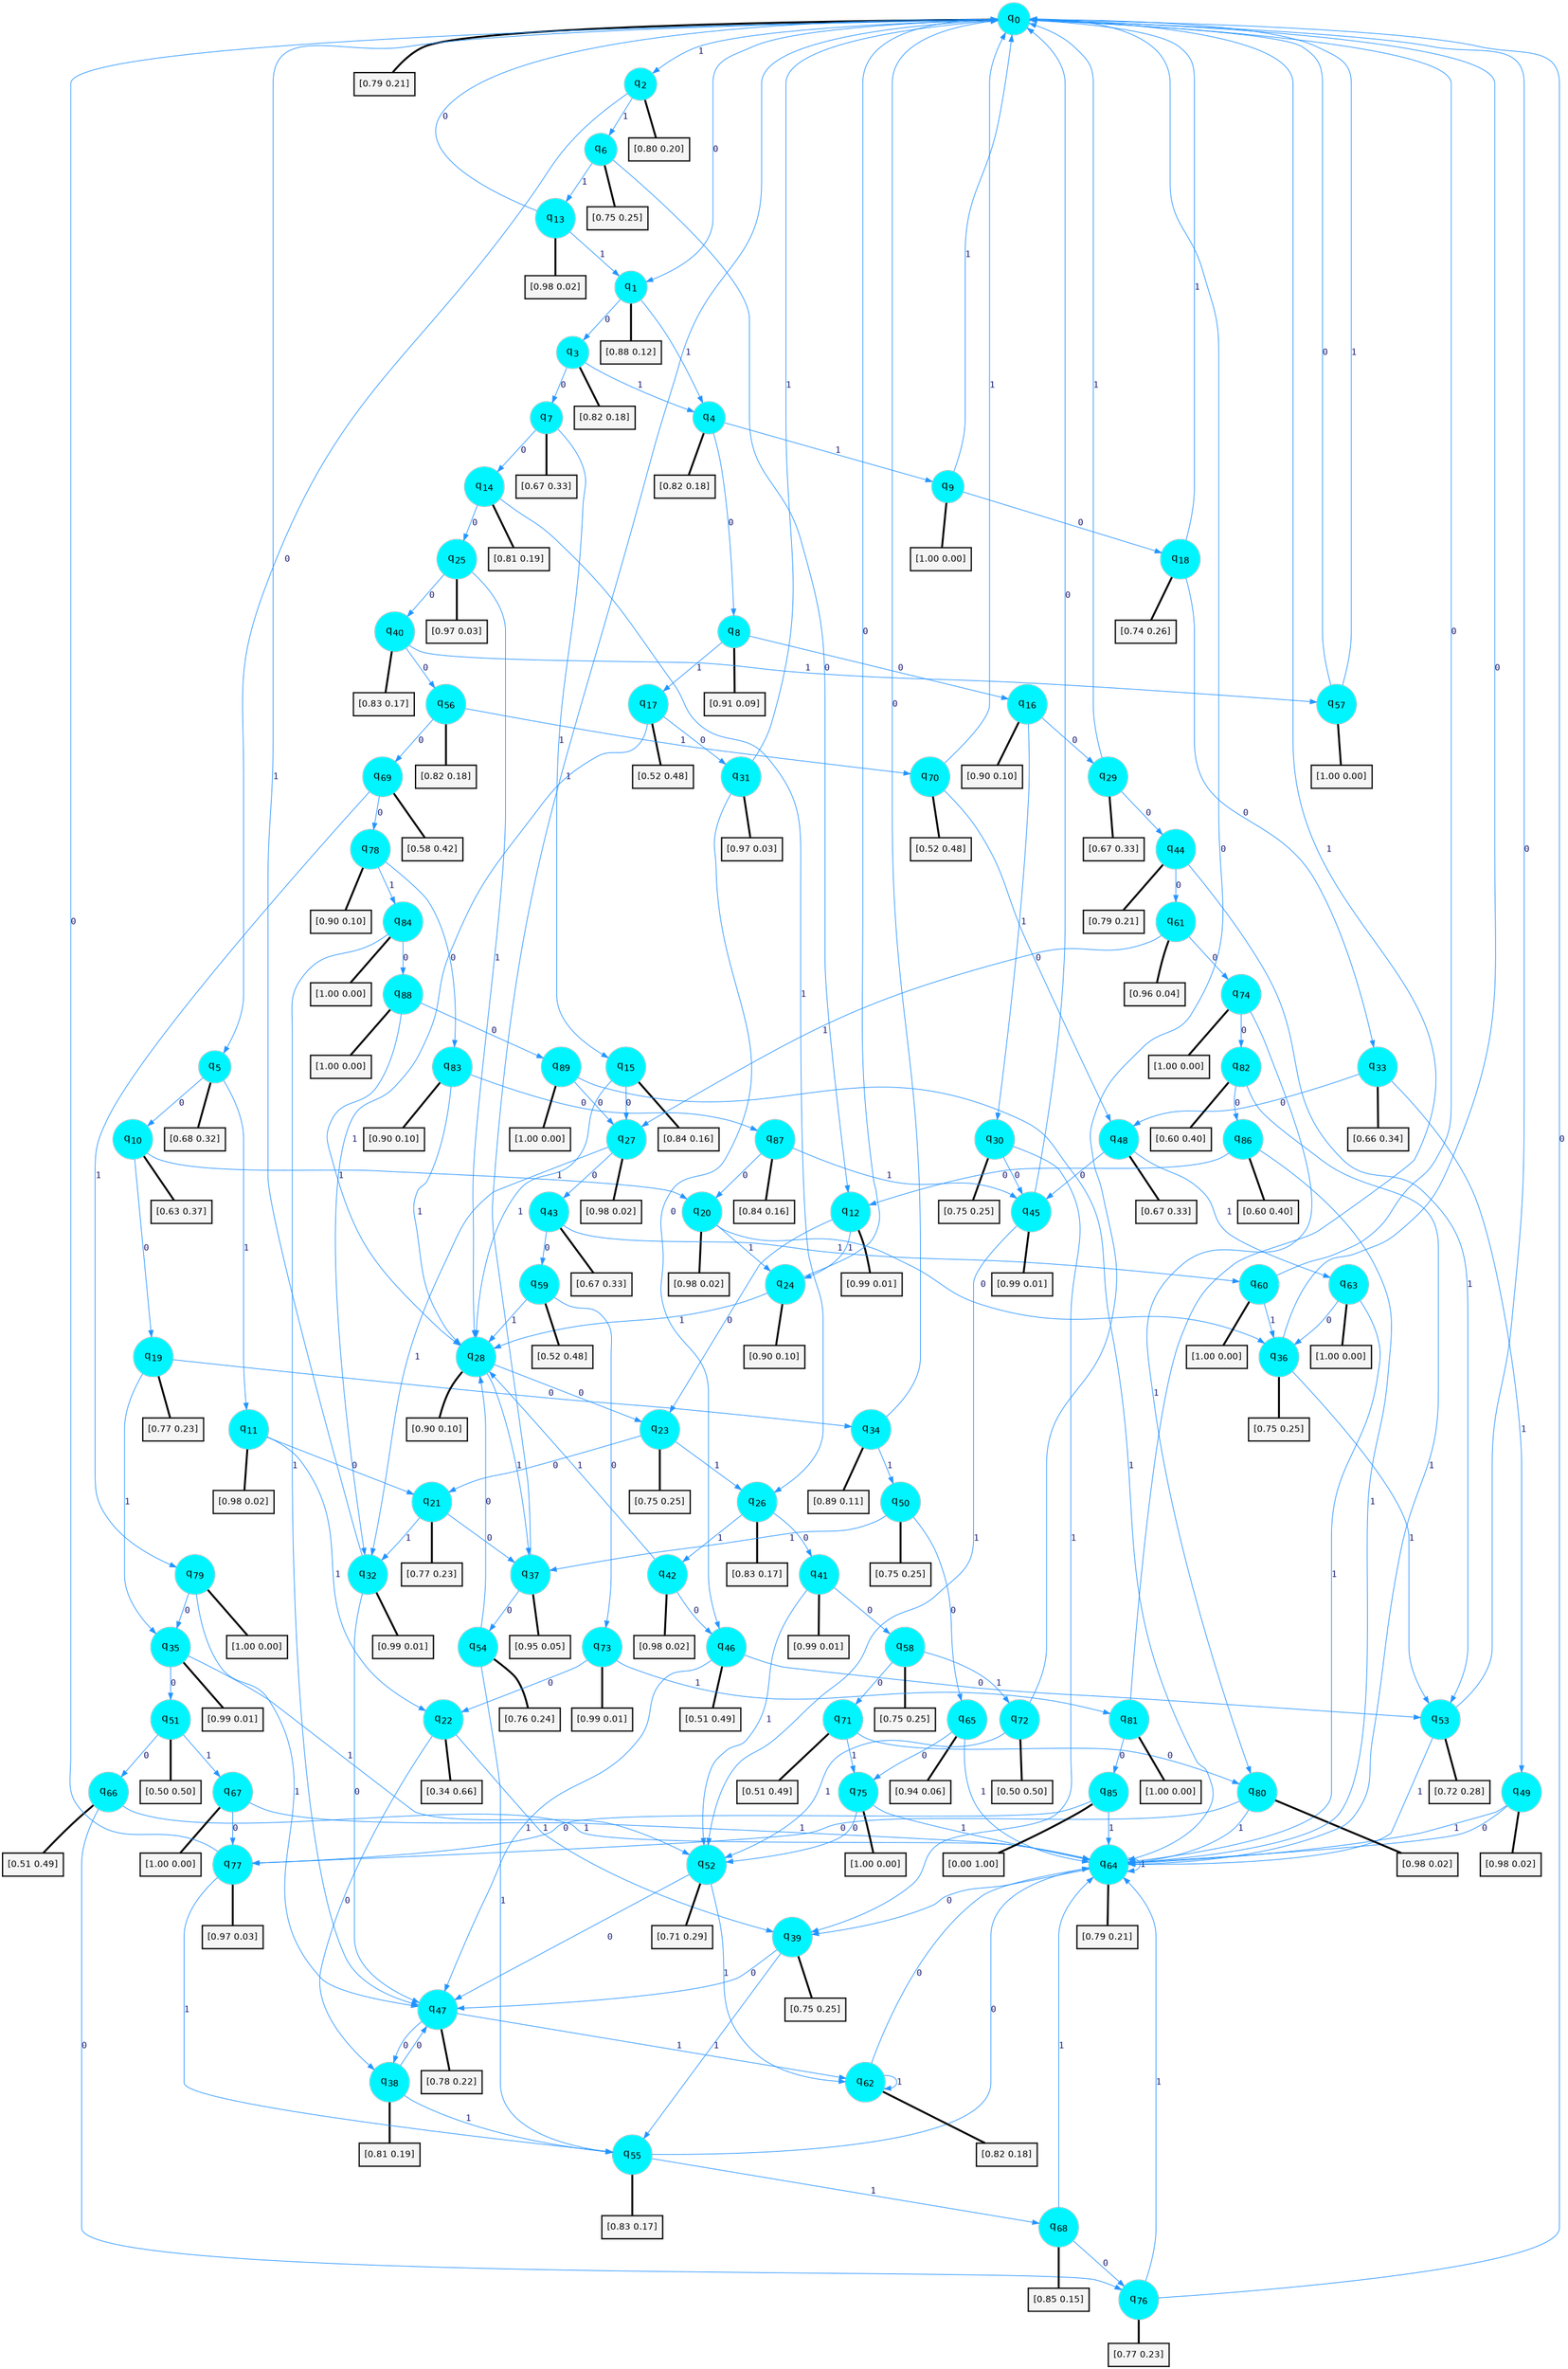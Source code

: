 digraph G {
graph [
bgcolor=transparent, dpi=300, rankdir=TD, size="40,25"];
node [
color=gray, fillcolor=turquoise1, fontcolor=black, fontname=Helvetica, fontsize=16, fontweight=bold, shape=circle, style=filled];
edge [
arrowsize=1, color=dodgerblue1, fontcolor=midnightblue, fontname=courier, fontweight=bold, penwidth=1, style=solid, weight=20];
0[label=<q<SUB>0</SUB>>];
1[label=<q<SUB>1</SUB>>];
2[label=<q<SUB>2</SUB>>];
3[label=<q<SUB>3</SUB>>];
4[label=<q<SUB>4</SUB>>];
5[label=<q<SUB>5</SUB>>];
6[label=<q<SUB>6</SUB>>];
7[label=<q<SUB>7</SUB>>];
8[label=<q<SUB>8</SUB>>];
9[label=<q<SUB>9</SUB>>];
10[label=<q<SUB>10</SUB>>];
11[label=<q<SUB>11</SUB>>];
12[label=<q<SUB>12</SUB>>];
13[label=<q<SUB>13</SUB>>];
14[label=<q<SUB>14</SUB>>];
15[label=<q<SUB>15</SUB>>];
16[label=<q<SUB>16</SUB>>];
17[label=<q<SUB>17</SUB>>];
18[label=<q<SUB>18</SUB>>];
19[label=<q<SUB>19</SUB>>];
20[label=<q<SUB>20</SUB>>];
21[label=<q<SUB>21</SUB>>];
22[label=<q<SUB>22</SUB>>];
23[label=<q<SUB>23</SUB>>];
24[label=<q<SUB>24</SUB>>];
25[label=<q<SUB>25</SUB>>];
26[label=<q<SUB>26</SUB>>];
27[label=<q<SUB>27</SUB>>];
28[label=<q<SUB>28</SUB>>];
29[label=<q<SUB>29</SUB>>];
30[label=<q<SUB>30</SUB>>];
31[label=<q<SUB>31</SUB>>];
32[label=<q<SUB>32</SUB>>];
33[label=<q<SUB>33</SUB>>];
34[label=<q<SUB>34</SUB>>];
35[label=<q<SUB>35</SUB>>];
36[label=<q<SUB>36</SUB>>];
37[label=<q<SUB>37</SUB>>];
38[label=<q<SUB>38</SUB>>];
39[label=<q<SUB>39</SUB>>];
40[label=<q<SUB>40</SUB>>];
41[label=<q<SUB>41</SUB>>];
42[label=<q<SUB>42</SUB>>];
43[label=<q<SUB>43</SUB>>];
44[label=<q<SUB>44</SUB>>];
45[label=<q<SUB>45</SUB>>];
46[label=<q<SUB>46</SUB>>];
47[label=<q<SUB>47</SUB>>];
48[label=<q<SUB>48</SUB>>];
49[label=<q<SUB>49</SUB>>];
50[label=<q<SUB>50</SUB>>];
51[label=<q<SUB>51</SUB>>];
52[label=<q<SUB>52</SUB>>];
53[label=<q<SUB>53</SUB>>];
54[label=<q<SUB>54</SUB>>];
55[label=<q<SUB>55</SUB>>];
56[label=<q<SUB>56</SUB>>];
57[label=<q<SUB>57</SUB>>];
58[label=<q<SUB>58</SUB>>];
59[label=<q<SUB>59</SUB>>];
60[label=<q<SUB>60</SUB>>];
61[label=<q<SUB>61</SUB>>];
62[label=<q<SUB>62</SUB>>];
63[label=<q<SUB>63</SUB>>];
64[label=<q<SUB>64</SUB>>];
65[label=<q<SUB>65</SUB>>];
66[label=<q<SUB>66</SUB>>];
67[label=<q<SUB>67</SUB>>];
68[label=<q<SUB>68</SUB>>];
69[label=<q<SUB>69</SUB>>];
70[label=<q<SUB>70</SUB>>];
71[label=<q<SUB>71</SUB>>];
72[label=<q<SUB>72</SUB>>];
73[label=<q<SUB>73</SUB>>];
74[label=<q<SUB>74</SUB>>];
75[label=<q<SUB>75</SUB>>];
76[label=<q<SUB>76</SUB>>];
77[label=<q<SUB>77</SUB>>];
78[label=<q<SUB>78</SUB>>];
79[label=<q<SUB>79</SUB>>];
80[label=<q<SUB>80</SUB>>];
81[label=<q<SUB>81</SUB>>];
82[label=<q<SUB>82</SUB>>];
83[label=<q<SUB>83</SUB>>];
84[label=<q<SUB>84</SUB>>];
85[label=<q<SUB>85</SUB>>];
86[label=<q<SUB>86</SUB>>];
87[label=<q<SUB>87</SUB>>];
88[label=<q<SUB>88</SUB>>];
89[label=<q<SUB>89</SUB>>];
90[label="[0.79 0.21]", shape=box,fontcolor=black, fontname=Helvetica, fontsize=14, penwidth=2, fillcolor=whitesmoke,color=black];
91[label="[0.88 0.12]", shape=box,fontcolor=black, fontname=Helvetica, fontsize=14, penwidth=2, fillcolor=whitesmoke,color=black];
92[label="[0.80 0.20]", shape=box,fontcolor=black, fontname=Helvetica, fontsize=14, penwidth=2, fillcolor=whitesmoke,color=black];
93[label="[0.82 0.18]", shape=box,fontcolor=black, fontname=Helvetica, fontsize=14, penwidth=2, fillcolor=whitesmoke,color=black];
94[label="[0.82 0.18]", shape=box,fontcolor=black, fontname=Helvetica, fontsize=14, penwidth=2, fillcolor=whitesmoke,color=black];
95[label="[0.68 0.32]", shape=box,fontcolor=black, fontname=Helvetica, fontsize=14, penwidth=2, fillcolor=whitesmoke,color=black];
96[label="[0.75 0.25]", shape=box,fontcolor=black, fontname=Helvetica, fontsize=14, penwidth=2, fillcolor=whitesmoke,color=black];
97[label="[0.67 0.33]", shape=box,fontcolor=black, fontname=Helvetica, fontsize=14, penwidth=2, fillcolor=whitesmoke,color=black];
98[label="[0.91 0.09]", shape=box,fontcolor=black, fontname=Helvetica, fontsize=14, penwidth=2, fillcolor=whitesmoke,color=black];
99[label="[1.00 0.00]", shape=box,fontcolor=black, fontname=Helvetica, fontsize=14, penwidth=2, fillcolor=whitesmoke,color=black];
100[label="[0.63 0.37]", shape=box,fontcolor=black, fontname=Helvetica, fontsize=14, penwidth=2, fillcolor=whitesmoke,color=black];
101[label="[0.98 0.02]", shape=box,fontcolor=black, fontname=Helvetica, fontsize=14, penwidth=2, fillcolor=whitesmoke,color=black];
102[label="[0.99 0.01]", shape=box,fontcolor=black, fontname=Helvetica, fontsize=14, penwidth=2, fillcolor=whitesmoke,color=black];
103[label="[0.98 0.02]", shape=box,fontcolor=black, fontname=Helvetica, fontsize=14, penwidth=2, fillcolor=whitesmoke,color=black];
104[label="[0.81 0.19]", shape=box,fontcolor=black, fontname=Helvetica, fontsize=14, penwidth=2, fillcolor=whitesmoke,color=black];
105[label="[0.84 0.16]", shape=box,fontcolor=black, fontname=Helvetica, fontsize=14, penwidth=2, fillcolor=whitesmoke,color=black];
106[label="[0.90 0.10]", shape=box,fontcolor=black, fontname=Helvetica, fontsize=14, penwidth=2, fillcolor=whitesmoke,color=black];
107[label="[0.52 0.48]", shape=box,fontcolor=black, fontname=Helvetica, fontsize=14, penwidth=2, fillcolor=whitesmoke,color=black];
108[label="[0.74 0.26]", shape=box,fontcolor=black, fontname=Helvetica, fontsize=14, penwidth=2, fillcolor=whitesmoke,color=black];
109[label="[0.77 0.23]", shape=box,fontcolor=black, fontname=Helvetica, fontsize=14, penwidth=2, fillcolor=whitesmoke,color=black];
110[label="[0.98 0.02]", shape=box,fontcolor=black, fontname=Helvetica, fontsize=14, penwidth=2, fillcolor=whitesmoke,color=black];
111[label="[0.77 0.23]", shape=box,fontcolor=black, fontname=Helvetica, fontsize=14, penwidth=2, fillcolor=whitesmoke,color=black];
112[label="[0.34 0.66]", shape=box,fontcolor=black, fontname=Helvetica, fontsize=14, penwidth=2, fillcolor=whitesmoke,color=black];
113[label="[0.75 0.25]", shape=box,fontcolor=black, fontname=Helvetica, fontsize=14, penwidth=2, fillcolor=whitesmoke,color=black];
114[label="[0.90 0.10]", shape=box,fontcolor=black, fontname=Helvetica, fontsize=14, penwidth=2, fillcolor=whitesmoke,color=black];
115[label="[0.97 0.03]", shape=box,fontcolor=black, fontname=Helvetica, fontsize=14, penwidth=2, fillcolor=whitesmoke,color=black];
116[label="[0.83 0.17]", shape=box,fontcolor=black, fontname=Helvetica, fontsize=14, penwidth=2, fillcolor=whitesmoke,color=black];
117[label="[0.98 0.02]", shape=box,fontcolor=black, fontname=Helvetica, fontsize=14, penwidth=2, fillcolor=whitesmoke,color=black];
118[label="[0.90 0.10]", shape=box,fontcolor=black, fontname=Helvetica, fontsize=14, penwidth=2, fillcolor=whitesmoke,color=black];
119[label="[0.67 0.33]", shape=box,fontcolor=black, fontname=Helvetica, fontsize=14, penwidth=2, fillcolor=whitesmoke,color=black];
120[label="[0.75 0.25]", shape=box,fontcolor=black, fontname=Helvetica, fontsize=14, penwidth=2, fillcolor=whitesmoke,color=black];
121[label="[0.97 0.03]", shape=box,fontcolor=black, fontname=Helvetica, fontsize=14, penwidth=2, fillcolor=whitesmoke,color=black];
122[label="[0.99 0.01]", shape=box,fontcolor=black, fontname=Helvetica, fontsize=14, penwidth=2, fillcolor=whitesmoke,color=black];
123[label="[0.66 0.34]", shape=box,fontcolor=black, fontname=Helvetica, fontsize=14, penwidth=2, fillcolor=whitesmoke,color=black];
124[label="[0.89 0.11]", shape=box,fontcolor=black, fontname=Helvetica, fontsize=14, penwidth=2, fillcolor=whitesmoke,color=black];
125[label="[0.99 0.01]", shape=box,fontcolor=black, fontname=Helvetica, fontsize=14, penwidth=2, fillcolor=whitesmoke,color=black];
126[label="[0.75 0.25]", shape=box,fontcolor=black, fontname=Helvetica, fontsize=14, penwidth=2, fillcolor=whitesmoke,color=black];
127[label="[0.95 0.05]", shape=box,fontcolor=black, fontname=Helvetica, fontsize=14, penwidth=2, fillcolor=whitesmoke,color=black];
128[label="[0.81 0.19]", shape=box,fontcolor=black, fontname=Helvetica, fontsize=14, penwidth=2, fillcolor=whitesmoke,color=black];
129[label="[0.75 0.25]", shape=box,fontcolor=black, fontname=Helvetica, fontsize=14, penwidth=2, fillcolor=whitesmoke,color=black];
130[label="[0.83 0.17]", shape=box,fontcolor=black, fontname=Helvetica, fontsize=14, penwidth=2, fillcolor=whitesmoke,color=black];
131[label="[0.99 0.01]", shape=box,fontcolor=black, fontname=Helvetica, fontsize=14, penwidth=2, fillcolor=whitesmoke,color=black];
132[label="[0.98 0.02]", shape=box,fontcolor=black, fontname=Helvetica, fontsize=14, penwidth=2, fillcolor=whitesmoke,color=black];
133[label="[0.67 0.33]", shape=box,fontcolor=black, fontname=Helvetica, fontsize=14, penwidth=2, fillcolor=whitesmoke,color=black];
134[label="[0.79 0.21]", shape=box,fontcolor=black, fontname=Helvetica, fontsize=14, penwidth=2, fillcolor=whitesmoke,color=black];
135[label="[0.99 0.01]", shape=box,fontcolor=black, fontname=Helvetica, fontsize=14, penwidth=2, fillcolor=whitesmoke,color=black];
136[label="[0.51 0.49]", shape=box,fontcolor=black, fontname=Helvetica, fontsize=14, penwidth=2, fillcolor=whitesmoke,color=black];
137[label="[0.78 0.22]", shape=box,fontcolor=black, fontname=Helvetica, fontsize=14, penwidth=2, fillcolor=whitesmoke,color=black];
138[label="[0.67 0.33]", shape=box,fontcolor=black, fontname=Helvetica, fontsize=14, penwidth=2, fillcolor=whitesmoke,color=black];
139[label="[0.98 0.02]", shape=box,fontcolor=black, fontname=Helvetica, fontsize=14, penwidth=2, fillcolor=whitesmoke,color=black];
140[label="[0.75 0.25]", shape=box,fontcolor=black, fontname=Helvetica, fontsize=14, penwidth=2, fillcolor=whitesmoke,color=black];
141[label="[0.50 0.50]", shape=box,fontcolor=black, fontname=Helvetica, fontsize=14, penwidth=2, fillcolor=whitesmoke,color=black];
142[label="[0.71 0.29]", shape=box,fontcolor=black, fontname=Helvetica, fontsize=14, penwidth=2, fillcolor=whitesmoke,color=black];
143[label="[0.72 0.28]", shape=box,fontcolor=black, fontname=Helvetica, fontsize=14, penwidth=2, fillcolor=whitesmoke,color=black];
144[label="[0.76 0.24]", shape=box,fontcolor=black, fontname=Helvetica, fontsize=14, penwidth=2, fillcolor=whitesmoke,color=black];
145[label="[0.83 0.17]", shape=box,fontcolor=black, fontname=Helvetica, fontsize=14, penwidth=2, fillcolor=whitesmoke,color=black];
146[label="[0.82 0.18]", shape=box,fontcolor=black, fontname=Helvetica, fontsize=14, penwidth=2, fillcolor=whitesmoke,color=black];
147[label="[1.00 0.00]", shape=box,fontcolor=black, fontname=Helvetica, fontsize=14, penwidth=2, fillcolor=whitesmoke,color=black];
148[label="[0.75 0.25]", shape=box,fontcolor=black, fontname=Helvetica, fontsize=14, penwidth=2, fillcolor=whitesmoke,color=black];
149[label="[0.52 0.48]", shape=box,fontcolor=black, fontname=Helvetica, fontsize=14, penwidth=2, fillcolor=whitesmoke,color=black];
150[label="[1.00 0.00]", shape=box,fontcolor=black, fontname=Helvetica, fontsize=14, penwidth=2, fillcolor=whitesmoke,color=black];
151[label="[0.96 0.04]", shape=box,fontcolor=black, fontname=Helvetica, fontsize=14, penwidth=2, fillcolor=whitesmoke,color=black];
152[label="[0.82 0.18]", shape=box,fontcolor=black, fontname=Helvetica, fontsize=14, penwidth=2, fillcolor=whitesmoke,color=black];
153[label="[1.00 0.00]", shape=box,fontcolor=black, fontname=Helvetica, fontsize=14, penwidth=2, fillcolor=whitesmoke,color=black];
154[label="[0.79 0.21]", shape=box,fontcolor=black, fontname=Helvetica, fontsize=14, penwidth=2, fillcolor=whitesmoke,color=black];
155[label="[0.94 0.06]", shape=box,fontcolor=black, fontname=Helvetica, fontsize=14, penwidth=2, fillcolor=whitesmoke,color=black];
156[label="[0.51 0.49]", shape=box,fontcolor=black, fontname=Helvetica, fontsize=14, penwidth=2, fillcolor=whitesmoke,color=black];
157[label="[1.00 0.00]", shape=box,fontcolor=black, fontname=Helvetica, fontsize=14, penwidth=2, fillcolor=whitesmoke,color=black];
158[label="[0.85 0.15]", shape=box,fontcolor=black, fontname=Helvetica, fontsize=14, penwidth=2, fillcolor=whitesmoke,color=black];
159[label="[0.58 0.42]", shape=box,fontcolor=black, fontname=Helvetica, fontsize=14, penwidth=2, fillcolor=whitesmoke,color=black];
160[label="[0.52 0.48]", shape=box,fontcolor=black, fontname=Helvetica, fontsize=14, penwidth=2, fillcolor=whitesmoke,color=black];
161[label="[0.51 0.49]", shape=box,fontcolor=black, fontname=Helvetica, fontsize=14, penwidth=2, fillcolor=whitesmoke,color=black];
162[label="[0.50 0.50]", shape=box,fontcolor=black, fontname=Helvetica, fontsize=14, penwidth=2, fillcolor=whitesmoke,color=black];
163[label="[0.99 0.01]", shape=box,fontcolor=black, fontname=Helvetica, fontsize=14, penwidth=2, fillcolor=whitesmoke,color=black];
164[label="[1.00 0.00]", shape=box,fontcolor=black, fontname=Helvetica, fontsize=14, penwidth=2, fillcolor=whitesmoke,color=black];
165[label="[1.00 0.00]", shape=box,fontcolor=black, fontname=Helvetica, fontsize=14, penwidth=2, fillcolor=whitesmoke,color=black];
166[label="[0.77 0.23]", shape=box,fontcolor=black, fontname=Helvetica, fontsize=14, penwidth=2, fillcolor=whitesmoke,color=black];
167[label="[0.97 0.03]", shape=box,fontcolor=black, fontname=Helvetica, fontsize=14, penwidth=2, fillcolor=whitesmoke,color=black];
168[label="[0.90 0.10]", shape=box,fontcolor=black, fontname=Helvetica, fontsize=14, penwidth=2, fillcolor=whitesmoke,color=black];
169[label="[1.00 0.00]", shape=box,fontcolor=black, fontname=Helvetica, fontsize=14, penwidth=2, fillcolor=whitesmoke,color=black];
170[label="[0.98 0.02]", shape=box,fontcolor=black, fontname=Helvetica, fontsize=14, penwidth=2, fillcolor=whitesmoke,color=black];
171[label="[1.00 0.00]", shape=box,fontcolor=black, fontname=Helvetica, fontsize=14, penwidth=2, fillcolor=whitesmoke,color=black];
172[label="[0.60 0.40]", shape=box,fontcolor=black, fontname=Helvetica, fontsize=14, penwidth=2, fillcolor=whitesmoke,color=black];
173[label="[0.90 0.10]", shape=box,fontcolor=black, fontname=Helvetica, fontsize=14, penwidth=2, fillcolor=whitesmoke,color=black];
174[label="[1.00 0.00]", shape=box,fontcolor=black, fontname=Helvetica, fontsize=14, penwidth=2, fillcolor=whitesmoke,color=black];
175[label="[0.00 1.00]", shape=box,fontcolor=black, fontname=Helvetica, fontsize=14, penwidth=2, fillcolor=whitesmoke,color=black];
176[label="[0.60 0.40]", shape=box,fontcolor=black, fontname=Helvetica, fontsize=14, penwidth=2, fillcolor=whitesmoke,color=black];
177[label="[0.84 0.16]", shape=box,fontcolor=black, fontname=Helvetica, fontsize=14, penwidth=2, fillcolor=whitesmoke,color=black];
178[label="[1.00 0.00]", shape=box,fontcolor=black, fontname=Helvetica, fontsize=14, penwidth=2, fillcolor=whitesmoke,color=black];
179[label="[1.00 0.00]", shape=box,fontcolor=black, fontname=Helvetica, fontsize=14, penwidth=2, fillcolor=whitesmoke,color=black];
0->1 [label=0];
0->2 [label=1];
0->90 [arrowhead=none, penwidth=3,color=black];
1->3 [label=0];
1->4 [label=1];
1->91 [arrowhead=none, penwidth=3,color=black];
2->5 [label=0];
2->6 [label=1];
2->92 [arrowhead=none, penwidth=3,color=black];
3->7 [label=0];
3->4 [label=1];
3->93 [arrowhead=none, penwidth=3,color=black];
4->8 [label=0];
4->9 [label=1];
4->94 [arrowhead=none, penwidth=3,color=black];
5->10 [label=0];
5->11 [label=1];
5->95 [arrowhead=none, penwidth=3,color=black];
6->12 [label=0];
6->13 [label=1];
6->96 [arrowhead=none, penwidth=3,color=black];
7->14 [label=0];
7->15 [label=1];
7->97 [arrowhead=none, penwidth=3,color=black];
8->16 [label=0];
8->17 [label=1];
8->98 [arrowhead=none, penwidth=3,color=black];
9->18 [label=0];
9->0 [label=1];
9->99 [arrowhead=none, penwidth=3,color=black];
10->19 [label=0];
10->20 [label=1];
10->100 [arrowhead=none, penwidth=3,color=black];
11->21 [label=0];
11->22 [label=1];
11->101 [arrowhead=none, penwidth=3,color=black];
12->23 [label=0];
12->24 [label=1];
12->102 [arrowhead=none, penwidth=3,color=black];
13->0 [label=0];
13->1 [label=1];
13->103 [arrowhead=none, penwidth=3,color=black];
14->25 [label=0];
14->26 [label=1];
14->104 [arrowhead=none, penwidth=3,color=black];
15->27 [label=0];
15->28 [label=1];
15->105 [arrowhead=none, penwidth=3,color=black];
16->29 [label=0];
16->30 [label=1];
16->106 [arrowhead=none, penwidth=3,color=black];
17->31 [label=0];
17->32 [label=1];
17->107 [arrowhead=none, penwidth=3,color=black];
18->33 [label=0];
18->0 [label=1];
18->108 [arrowhead=none, penwidth=3,color=black];
19->34 [label=0];
19->35 [label=1];
19->109 [arrowhead=none, penwidth=3,color=black];
20->36 [label=0];
20->24 [label=1];
20->110 [arrowhead=none, penwidth=3,color=black];
21->37 [label=0];
21->32 [label=1];
21->111 [arrowhead=none, penwidth=3,color=black];
22->38 [label=0];
22->39 [label=1];
22->112 [arrowhead=none, penwidth=3,color=black];
23->21 [label=0];
23->26 [label=1];
23->113 [arrowhead=none, penwidth=3,color=black];
24->0 [label=0];
24->28 [label=1];
24->114 [arrowhead=none, penwidth=3,color=black];
25->40 [label=0];
25->28 [label=1];
25->115 [arrowhead=none, penwidth=3,color=black];
26->41 [label=0];
26->42 [label=1];
26->116 [arrowhead=none, penwidth=3,color=black];
27->43 [label=0];
27->32 [label=1];
27->117 [arrowhead=none, penwidth=3,color=black];
28->23 [label=0];
28->37 [label=1];
28->118 [arrowhead=none, penwidth=3,color=black];
29->44 [label=0];
29->0 [label=1];
29->119 [arrowhead=none, penwidth=3,color=black];
30->45 [label=0];
30->39 [label=1];
30->120 [arrowhead=none, penwidth=3,color=black];
31->46 [label=0];
31->0 [label=1];
31->121 [arrowhead=none, penwidth=3,color=black];
32->47 [label=0];
32->0 [label=1];
32->122 [arrowhead=none, penwidth=3,color=black];
33->48 [label=0];
33->49 [label=1];
33->123 [arrowhead=none, penwidth=3,color=black];
34->0 [label=0];
34->50 [label=1];
34->124 [arrowhead=none, penwidth=3,color=black];
35->51 [label=0];
35->52 [label=1];
35->125 [arrowhead=none, penwidth=3,color=black];
36->0 [label=0];
36->53 [label=1];
36->126 [arrowhead=none, penwidth=3,color=black];
37->54 [label=0];
37->0 [label=1];
37->127 [arrowhead=none, penwidth=3,color=black];
38->47 [label=0];
38->55 [label=1];
38->128 [arrowhead=none, penwidth=3,color=black];
39->47 [label=0];
39->55 [label=1];
39->129 [arrowhead=none, penwidth=3,color=black];
40->56 [label=0];
40->57 [label=1];
40->130 [arrowhead=none, penwidth=3,color=black];
41->58 [label=0];
41->52 [label=1];
41->131 [arrowhead=none, penwidth=3,color=black];
42->46 [label=0];
42->28 [label=1];
42->132 [arrowhead=none, penwidth=3,color=black];
43->59 [label=0];
43->60 [label=1];
43->133 [arrowhead=none, penwidth=3,color=black];
44->61 [label=0];
44->53 [label=1];
44->134 [arrowhead=none, penwidth=3,color=black];
45->0 [label=0];
45->52 [label=1];
45->135 [arrowhead=none, penwidth=3,color=black];
46->53 [label=0];
46->47 [label=1];
46->136 [arrowhead=none, penwidth=3,color=black];
47->38 [label=0];
47->62 [label=1];
47->137 [arrowhead=none, penwidth=3,color=black];
48->45 [label=0];
48->63 [label=1];
48->138 [arrowhead=none, penwidth=3,color=black];
49->64 [label=0];
49->64 [label=1];
49->139 [arrowhead=none, penwidth=3,color=black];
50->65 [label=0];
50->37 [label=1];
50->140 [arrowhead=none, penwidth=3,color=black];
51->66 [label=0];
51->67 [label=1];
51->141 [arrowhead=none, penwidth=3,color=black];
52->47 [label=0];
52->62 [label=1];
52->142 [arrowhead=none, penwidth=3,color=black];
53->0 [label=0];
53->64 [label=1];
53->143 [arrowhead=none, penwidth=3,color=black];
54->28 [label=0];
54->55 [label=1];
54->144 [arrowhead=none, penwidth=3,color=black];
55->64 [label=0];
55->68 [label=1];
55->145 [arrowhead=none, penwidth=3,color=black];
56->69 [label=0];
56->70 [label=1];
56->146 [arrowhead=none, penwidth=3,color=black];
57->0 [label=0];
57->0 [label=1];
57->147 [arrowhead=none, penwidth=3,color=black];
58->71 [label=0];
58->72 [label=1];
58->148 [arrowhead=none, penwidth=3,color=black];
59->73 [label=0];
59->28 [label=1];
59->149 [arrowhead=none, penwidth=3,color=black];
60->0 [label=0];
60->36 [label=1];
60->150 [arrowhead=none, penwidth=3,color=black];
61->74 [label=0];
61->27 [label=1];
61->151 [arrowhead=none, penwidth=3,color=black];
62->64 [label=0];
62->62 [label=1];
62->152 [arrowhead=none, penwidth=3,color=black];
63->36 [label=0];
63->64 [label=1];
63->153 [arrowhead=none, penwidth=3,color=black];
64->39 [label=0];
64->64 [label=1];
64->154 [arrowhead=none, penwidth=3,color=black];
65->75 [label=0];
65->64 [label=1];
65->155 [arrowhead=none, penwidth=3,color=black];
66->76 [label=0];
66->64 [label=1];
66->156 [arrowhead=none, penwidth=3,color=black];
67->77 [label=0];
67->64 [label=1];
67->157 [arrowhead=none, penwidth=3,color=black];
68->76 [label=0];
68->64 [label=1];
68->158 [arrowhead=none, penwidth=3,color=black];
69->78 [label=0];
69->79 [label=1];
69->159 [arrowhead=none, penwidth=3,color=black];
70->48 [label=0];
70->0 [label=1];
70->160 [arrowhead=none, penwidth=3,color=black];
71->80 [label=0];
71->75 [label=1];
71->161 [arrowhead=none, penwidth=3,color=black];
72->0 [label=0];
72->52 [label=1];
72->162 [arrowhead=none, penwidth=3,color=black];
73->22 [label=0];
73->81 [label=1];
73->163 [arrowhead=none, penwidth=3,color=black];
74->82 [label=0];
74->80 [label=1];
74->164 [arrowhead=none, penwidth=3,color=black];
75->52 [label=0];
75->64 [label=1];
75->165 [arrowhead=none, penwidth=3,color=black];
76->0 [label=0];
76->64 [label=1];
76->166 [arrowhead=none, penwidth=3,color=black];
77->0 [label=0];
77->55 [label=1];
77->167 [arrowhead=none, penwidth=3,color=black];
78->83 [label=0];
78->84 [label=1];
78->168 [arrowhead=none, penwidth=3,color=black];
79->35 [label=0];
79->47 [label=1];
79->169 [arrowhead=none, penwidth=3,color=black];
80->77 [label=0];
80->64 [label=1];
80->170 [arrowhead=none, penwidth=3,color=black];
81->85 [label=0];
81->0 [label=1];
81->171 [arrowhead=none, penwidth=3,color=black];
82->86 [label=0];
82->64 [label=1];
82->172 [arrowhead=none, penwidth=3,color=black];
83->87 [label=0];
83->28 [label=1];
83->173 [arrowhead=none, penwidth=3,color=black];
84->88 [label=0];
84->47 [label=1];
84->174 [arrowhead=none, penwidth=3,color=black];
85->77 [label=0];
85->64 [label=1];
85->175 [arrowhead=none, penwidth=3,color=black];
86->12 [label=0];
86->64 [label=1];
86->176 [arrowhead=none, penwidth=3,color=black];
87->20 [label=0];
87->45 [label=1];
87->177 [arrowhead=none, penwidth=3,color=black];
88->89 [label=0];
88->28 [label=1];
88->178 [arrowhead=none, penwidth=3,color=black];
89->27 [label=0];
89->64 [label=1];
89->179 [arrowhead=none, penwidth=3,color=black];
}
